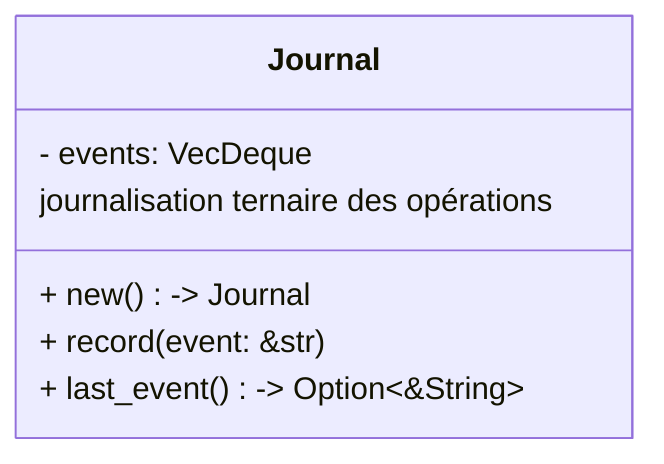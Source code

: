classDiagram
    class Journal {
        - events: VecDeque<String>
        + new() -> Journal
        + record(event: &str)
        + last_event() -> Option<&String>
    }
    Journal : journalisation ternaire des opérations